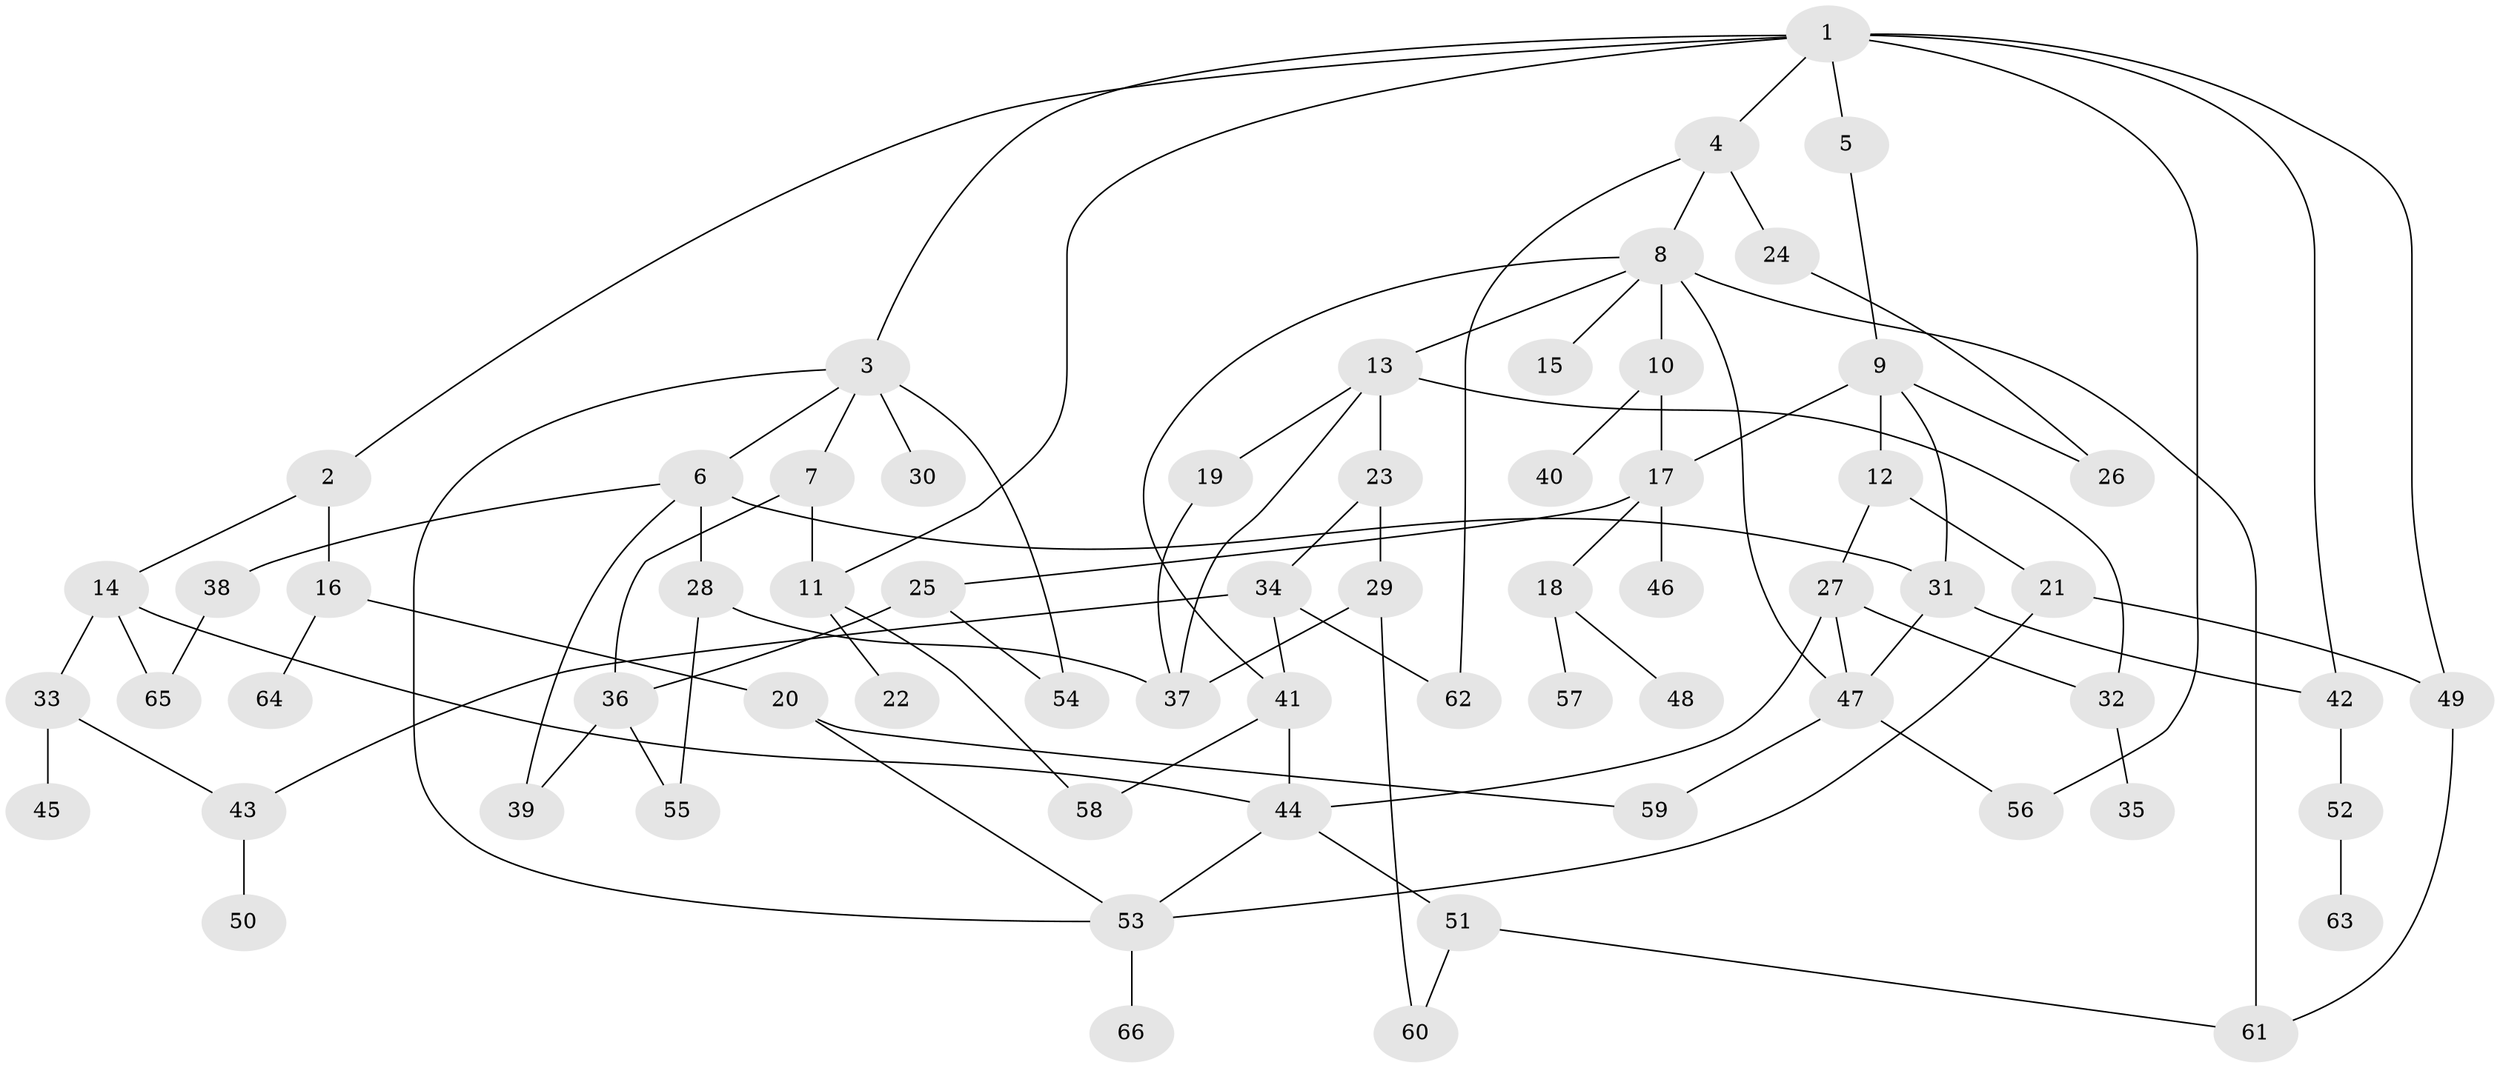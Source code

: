 // Generated by graph-tools (version 1.1) at 2025/13/03/09/25 04:13:15]
// undirected, 66 vertices, 96 edges
graph export_dot {
graph [start="1"]
  node [color=gray90,style=filled];
  1;
  2;
  3;
  4;
  5;
  6;
  7;
  8;
  9;
  10;
  11;
  12;
  13;
  14;
  15;
  16;
  17;
  18;
  19;
  20;
  21;
  22;
  23;
  24;
  25;
  26;
  27;
  28;
  29;
  30;
  31;
  32;
  33;
  34;
  35;
  36;
  37;
  38;
  39;
  40;
  41;
  42;
  43;
  44;
  45;
  46;
  47;
  48;
  49;
  50;
  51;
  52;
  53;
  54;
  55;
  56;
  57;
  58;
  59;
  60;
  61;
  62;
  63;
  64;
  65;
  66;
  1 -- 2;
  1 -- 3;
  1 -- 4;
  1 -- 5;
  1 -- 56;
  1 -- 49;
  1 -- 42;
  1 -- 11;
  2 -- 14;
  2 -- 16;
  3 -- 6;
  3 -- 7;
  3 -- 30;
  3 -- 54;
  3 -- 53;
  4 -- 8;
  4 -- 24;
  4 -- 62;
  5 -- 9;
  6 -- 28;
  6 -- 31;
  6 -- 38;
  6 -- 39;
  7 -- 11;
  7 -- 36;
  8 -- 10;
  8 -- 13;
  8 -- 15;
  8 -- 41;
  8 -- 47;
  8 -- 61;
  9 -- 12;
  9 -- 31;
  9 -- 17;
  9 -- 26;
  10 -- 17;
  10 -- 40;
  11 -- 22;
  11 -- 58;
  12 -- 21;
  12 -- 27;
  13 -- 19;
  13 -- 23;
  13 -- 32;
  13 -- 37;
  14 -- 33;
  14 -- 65;
  14 -- 44;
  16 -- 20;
  16 -- 64;
  17 -- 18;
  17 -- 25;
  17 -- 46;
  18 -- 48;
  18 -- 57;
  19 -- 37;
  20 -- 59;
  20 -- 53;
  21 -- 49;
  21 -- 53;
  23 -- 29;
  23 -- 34;
  24 -- 26;
  25 -- 36;
  25 -- 54;
  27 -- 44;
  27 -- 32;
  27 -- 47;
  28 -- 55;
  28 -- 37;
  29 -- 60;
  29 -- 37;
  31 -- 42;
  31 -- 47;
  32 -- 35;
  33 -- 43;
  33 -- 45;
  34 -- 41;
  34 -- 43;
  34 -- 62;
  36 -- 39;
  36 -- 55;
  38 -- 65;
  41 -- 58;
  41 -- 44;
  42 -- 52;
  43 -- 50;
  44 -- 51;
  44 -- 53;
  47 -- 59;
  47 -- 56;
  49 -- 61;
  51 -- 61;
  51 -- 60;
  52 -- 63;
  53 -- 66;
}
